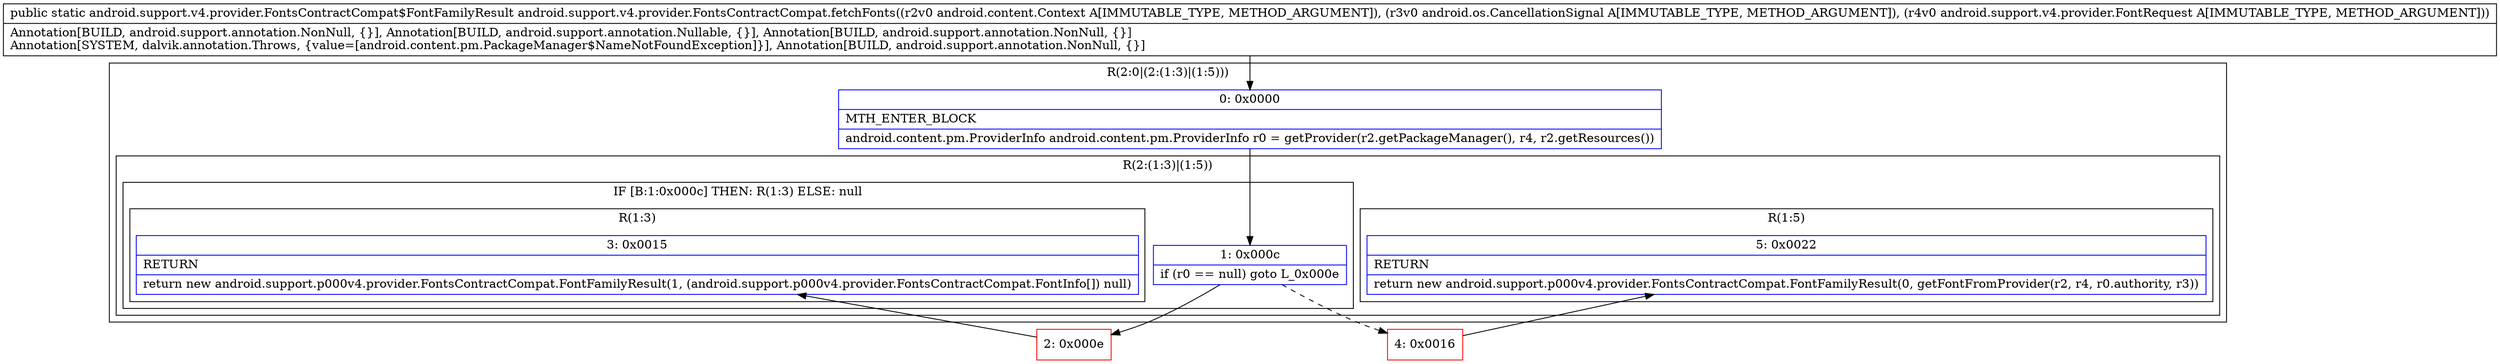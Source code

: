 digraph "CFG forandroid.support.v4.provider.FontsContractCompat.fetchFonts(Landroid\/content\/Context;Landroid\/os\/CancellationSignal;Landroid\/support\/v4\/provider\/FontRequest;)Landroid\/support\/v4\/provider\/FontsContractCompat$FontFamilyResult;" {
subgraph cluster_Region_1088503645 {
label = "R(2:0|(2:(1:3)|(1:5)))";
node [shape=record,color=blue];
Node_0 [shape=record,label="{0\:\ 0x0000|MTH_ENTER_BLOCK\l|android.content.pm.ProviderInfo android.content.pm.ProviderInfo r0 = getProvider(r2.getPackageManager(), r4, r2.getResources())\l}"];
subgraph cluster_Region_1633151699 {
label = "R(2:(1:3)|(1:5))";
node [shape=record,color=blue];
subgraph cluster_IfRegion_803768634 {
label = "IF [B:1:0x000c] THEN: R(1:3) ELSE: null";
node [shape=record,color=blue];
Node_1 [shape=record,label="{1\:\ 0x000c|if (r0 == null) goto L_0x000e\l}"];
subgraph cluster_Region_1677915625 {
label = "R(1:3)";
node [shape=record,color=blue];
Node_3 [shape=record,label="{3\:\ 0x0015|RETURN\l|return new android.support.p000v4.provider.FontsContractCompat.FontFamilyResult(1, (android.support.p000v4.provider.FontsContractCompat.FontInfo[]) null)\l}"];
}
}
subgraph cluster_Region_835106208 {
label = "R(1:5)";
node [shape=record,color=blue];
Node_5 [shape=record,label="{5\:\ 0x0022|RETURN\l|return new android.support.p000v4.provider.FontsContractCompat.FontFamilyResult(0, getFontFromProvider(r2, r4, r0.authority, r3))\l}"];
}
}
}
Node_2 [shape=record,color=red,label="{2\:\ 0x000e}"];
Node_4 [shape=record,color=red,label="{4\:\ 0x0016}"];
MethodNode[shape=record,label="{public static android.support.v4.provider.FontsContractCompat$FontFamilyResult android.support.v4.provider.FontsContractCompat.fetchFonts((r2v0 android.content.Context A[IMMUTABLE_TYPE, METHOD_ARGUMENT]), (r3v0 android.os.CancellationSignal A[IMMUTABLE_TYPE, METHOD_ARGUMENT]), (r4v0 android.support.v4.provider.FontRequest A[IMMUTABLE_TYPE, METHOD_ARGUMENT]))  | Annotation[BUILD, android.support.annotation.NonNull, \{\}], Annotation[BUILD, android.support.annotation.Nullable, \{\}], Annotation[BUILD, android.support.annotation.NonNull, \{\}]\lAnnotation[SYSTEM, dalvik.annotation.Throws, \{value=[android.content.pm.PackageManager$NameNotFoundException]\}], Annotation[BUILD, android.support.annotation.NonNull, \{\}]\l}"];
MethodNode -> Node_0;
Node_0 -> Node_1;
Node_1 -> Node_2;
Node_1 -> Node_4[style=dashed];
Node_2 -> Node_3;
Node_4 -> Node_5;
}

